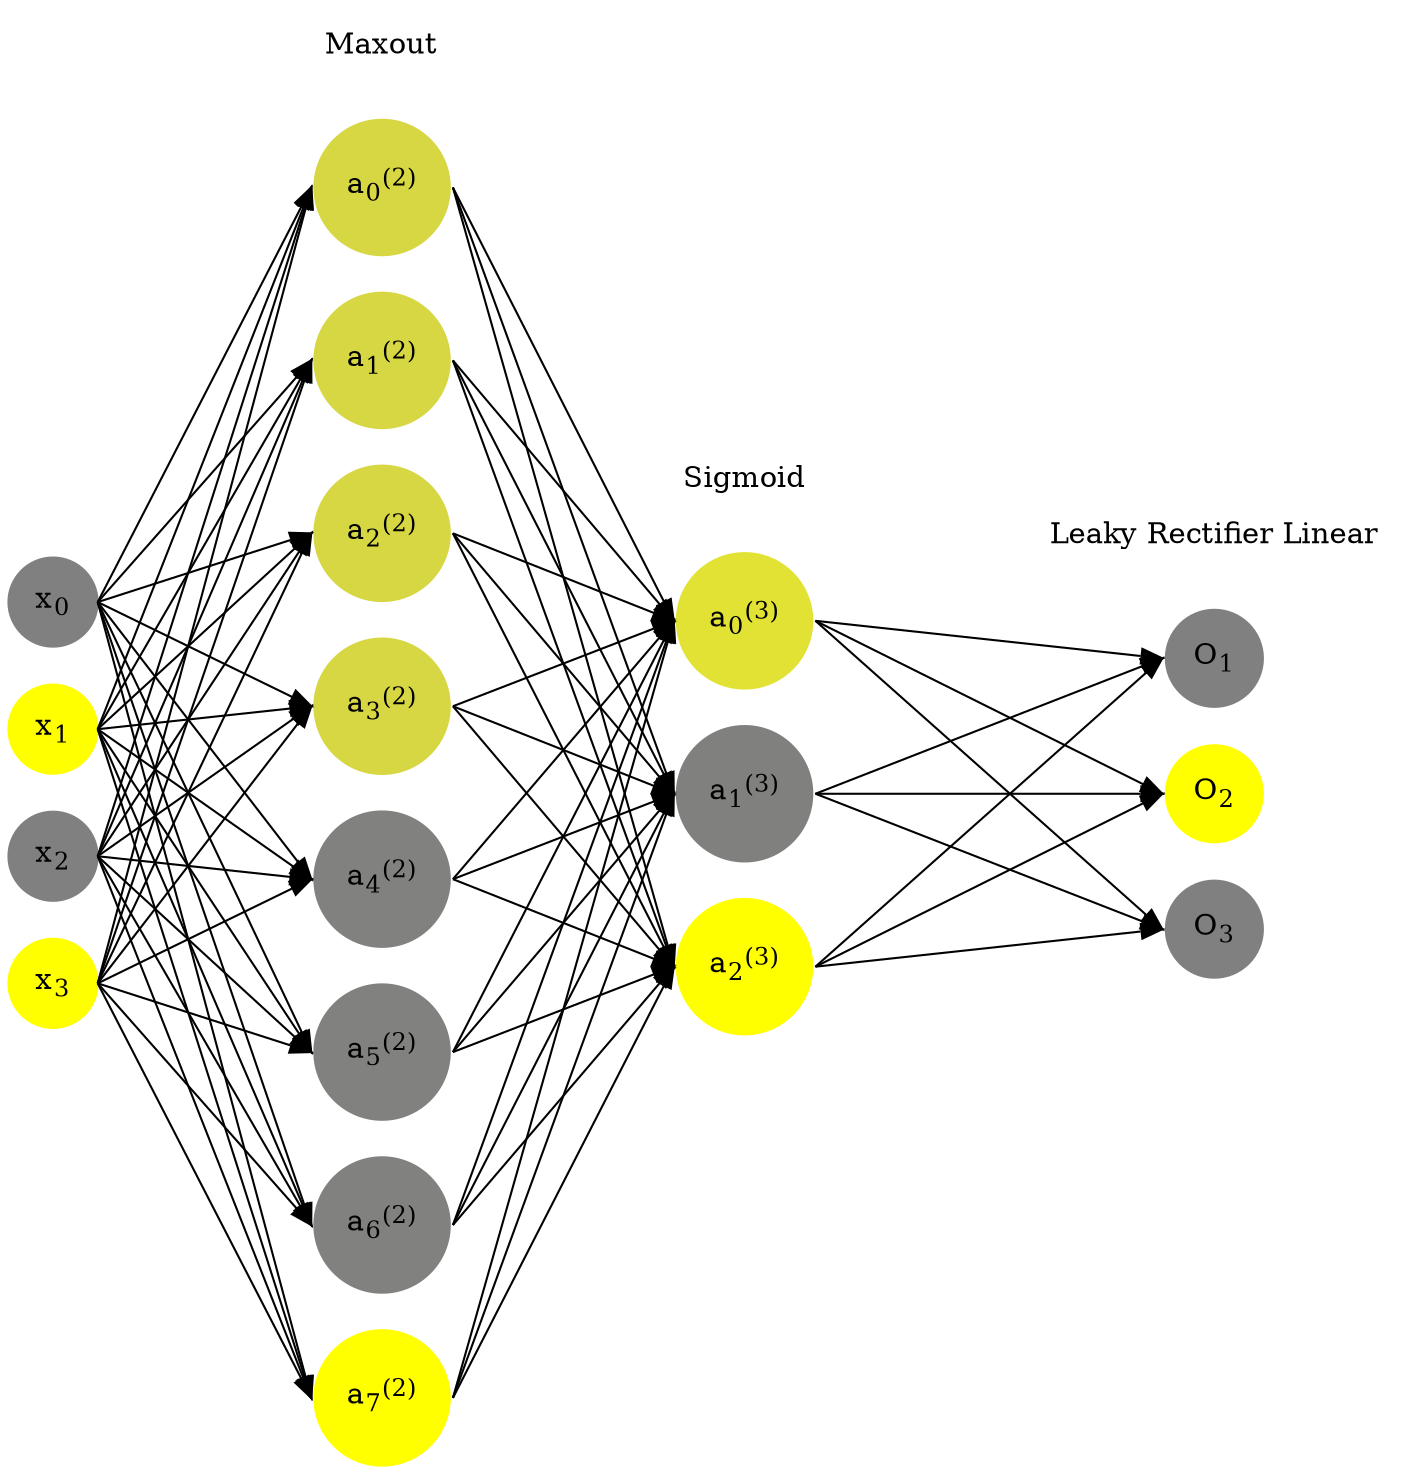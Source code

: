 digraph G {
	rankdir = LR;
	splines=false;
	edge[style=invis];
	ranksep= 1.4;
	{
	node [shape=circle, color="0.1667, 0.0, 0.5", style=filled, fillcolor="0.1667, 0.0, 0.5"];
	x0 [label=<x<sub>0</sub>>];
	}
	{
	node [shape=circle, color="0.1667, 1.0, 1.0", style=filled, fillcolor="0.1667, 1.0, 1.0"];
	x1 [label=<x<sub>1</sub>>];
	}
	{
	node [shape=circle, color="0.1667, 0.0, 0.5", style=filled, fillcolor="0.1667, 0.0, 0.5"];
	x2 [label=<x<sub>2</sub>>];
	}
	{
	node [shape=circle, color="0.1667, 1.0, 1.0", style=filled, fillcolor="0.1667, 1.0, 1.0"];
	x3 [label=<x<sub>3</sub>>];
	}
	{
	node [shape=circle, color="0.1667, 0.684946, 0.842473", style=filled, fillcolor="0.1667, 0.684946, 0.842473"];
	a02 [label=<a<sub>0</sub><sup>(2)</sup>>];
	}
	{
	node [shape=circle, color="0.1667, 0.684946, 0.842473", style=filled, fillcolor="0.1667, 0.684946, 0.842473"];
	a12 [label=<a<sub>1</sub><sup>(2)</sup>>];
	}
	{
	node [shape=circle, color="0.1667, 0.684946, 0.842473", style=filled, fillcolor="0.1667, 0.684946, 0.842473"];
	a22 [label=<a<sub>2</sub><sup>(2)</sup>>];
	}
	{
	node [shape=circle, color="0.1667, 0.684946, 0.842473", style=filled, fillcolor="0.1667, 0.684946, 0.842473"];
	a32 [label=<a<sub>3</sub><sup>(2)</sup>>];
	}
	{
	node [shape=circle, color="0.1667, 0.014153, 0.507076", style=filled, fillcolor="0.1667, 0.014153, 0.507076"];
	a42 [label=<a<sub>4</sub><sup>(2)</sup>>];
	}
	{
	node [shape=circle, color="0.1667, 0.014153, 0.507076", style=filled, fillcolor="0.1667, 0.014153, 0.507076"];
	a52 [label=<a<sub>5</sub><sup>(2)</sup>>];
	}
	{
	node [shape=circle, color="0.1667, 0.014153, 0.507076", style=filled, fillcolor="0.1667, 0.014153, 0.507076"];
	a62 [label=<a<sub>6</sub><sup>(2)</sup>>];
	}
	{
	node [shape=circle, color="0.1667, 2.332713, 1.666356", style=filled, fillcolor="0.1667, 2.332713, 1.666356"];
	a72 [label=<a<sub>7</sub><sup>(2)</sup>>];
	}
	{
	node [shape=circle, color="0.1667, 0.766583, 0.883291", style=filled, fillcolor="0.1667, 0.766583, 0.883291"];
	a03 [label=<a<sub>0</sub><sup>(3)</sup>>];
	}
	{
	node [shape=circle, color="0.1667, 0.002714, 0.501357", style=filled, fillcolor="0.1667, 0.002714, 0.501357"];
	a13 [label=<a<sub>1</sub><sup>(3)</sup>>];
	}
	{
	node [shape=circle, color="0.1667, 0.997622, 0.998811", style=filled, fillcolor="0.1667, 0.997622, 0.998811"];
	a23 [label=<a<sub>2</sub><sup>(3)</sup>>];
	}
	{
	node [shape=circle, color="0.1667, 0.0, 0.5", style=filled, fillcolor="0.1667, 0.0, 0.5"];
	O1 [label=<O<sub>1</sub>>];
	}
	{
	node [shape=circle, color="0.1667, 1.0, 1.0", style=filled, fillcolor="0.1667, 1.0, 1.0"];
	O2 [label=<O<sub>2</sub>>];
	}
	{
	node [shape=circle, color="0.1667, 0.0, 0.5", style=filled, fillcolor="0.1667, 0.0, 0.5"];
	O3 [label=<O<sub>3</sub>>];
	}
	{
	rank=same;
	x0->x1->x2->x3;
	}
	{
	rank=same;
	a02->a12->a22->a32->a42->a52->a62->a72;
	}
	{
	rank=same;
	a03->a13->a23;
	}
	{
	rank=same;
	O1->O2->O3;
	}
	l1 [shape=plaintext,label="Maxout"];
	l1->a02;
	{rank=same; l1;a02};
	l2 [shape=plaintext,label="Sigmoid"];
	l2->a03;
	{rank=same; l2;a03};
	l3 [shape=plaintext,label="Leaky Rectifier Linear"];
	l3->O1;
	{rank=same; l3;O1};
edge[style=solid, tailport=e, headport=w];
	{x0;x1;x2;x3} -> {a02;a12;a22;a32;a42;a52;a62;a72};
	{a02;a12;a22;a32;a42;a52;a62;a72} -> {a03;a13;a23};
	{a03;a13;a23} -> {O1,O2,O3};
}